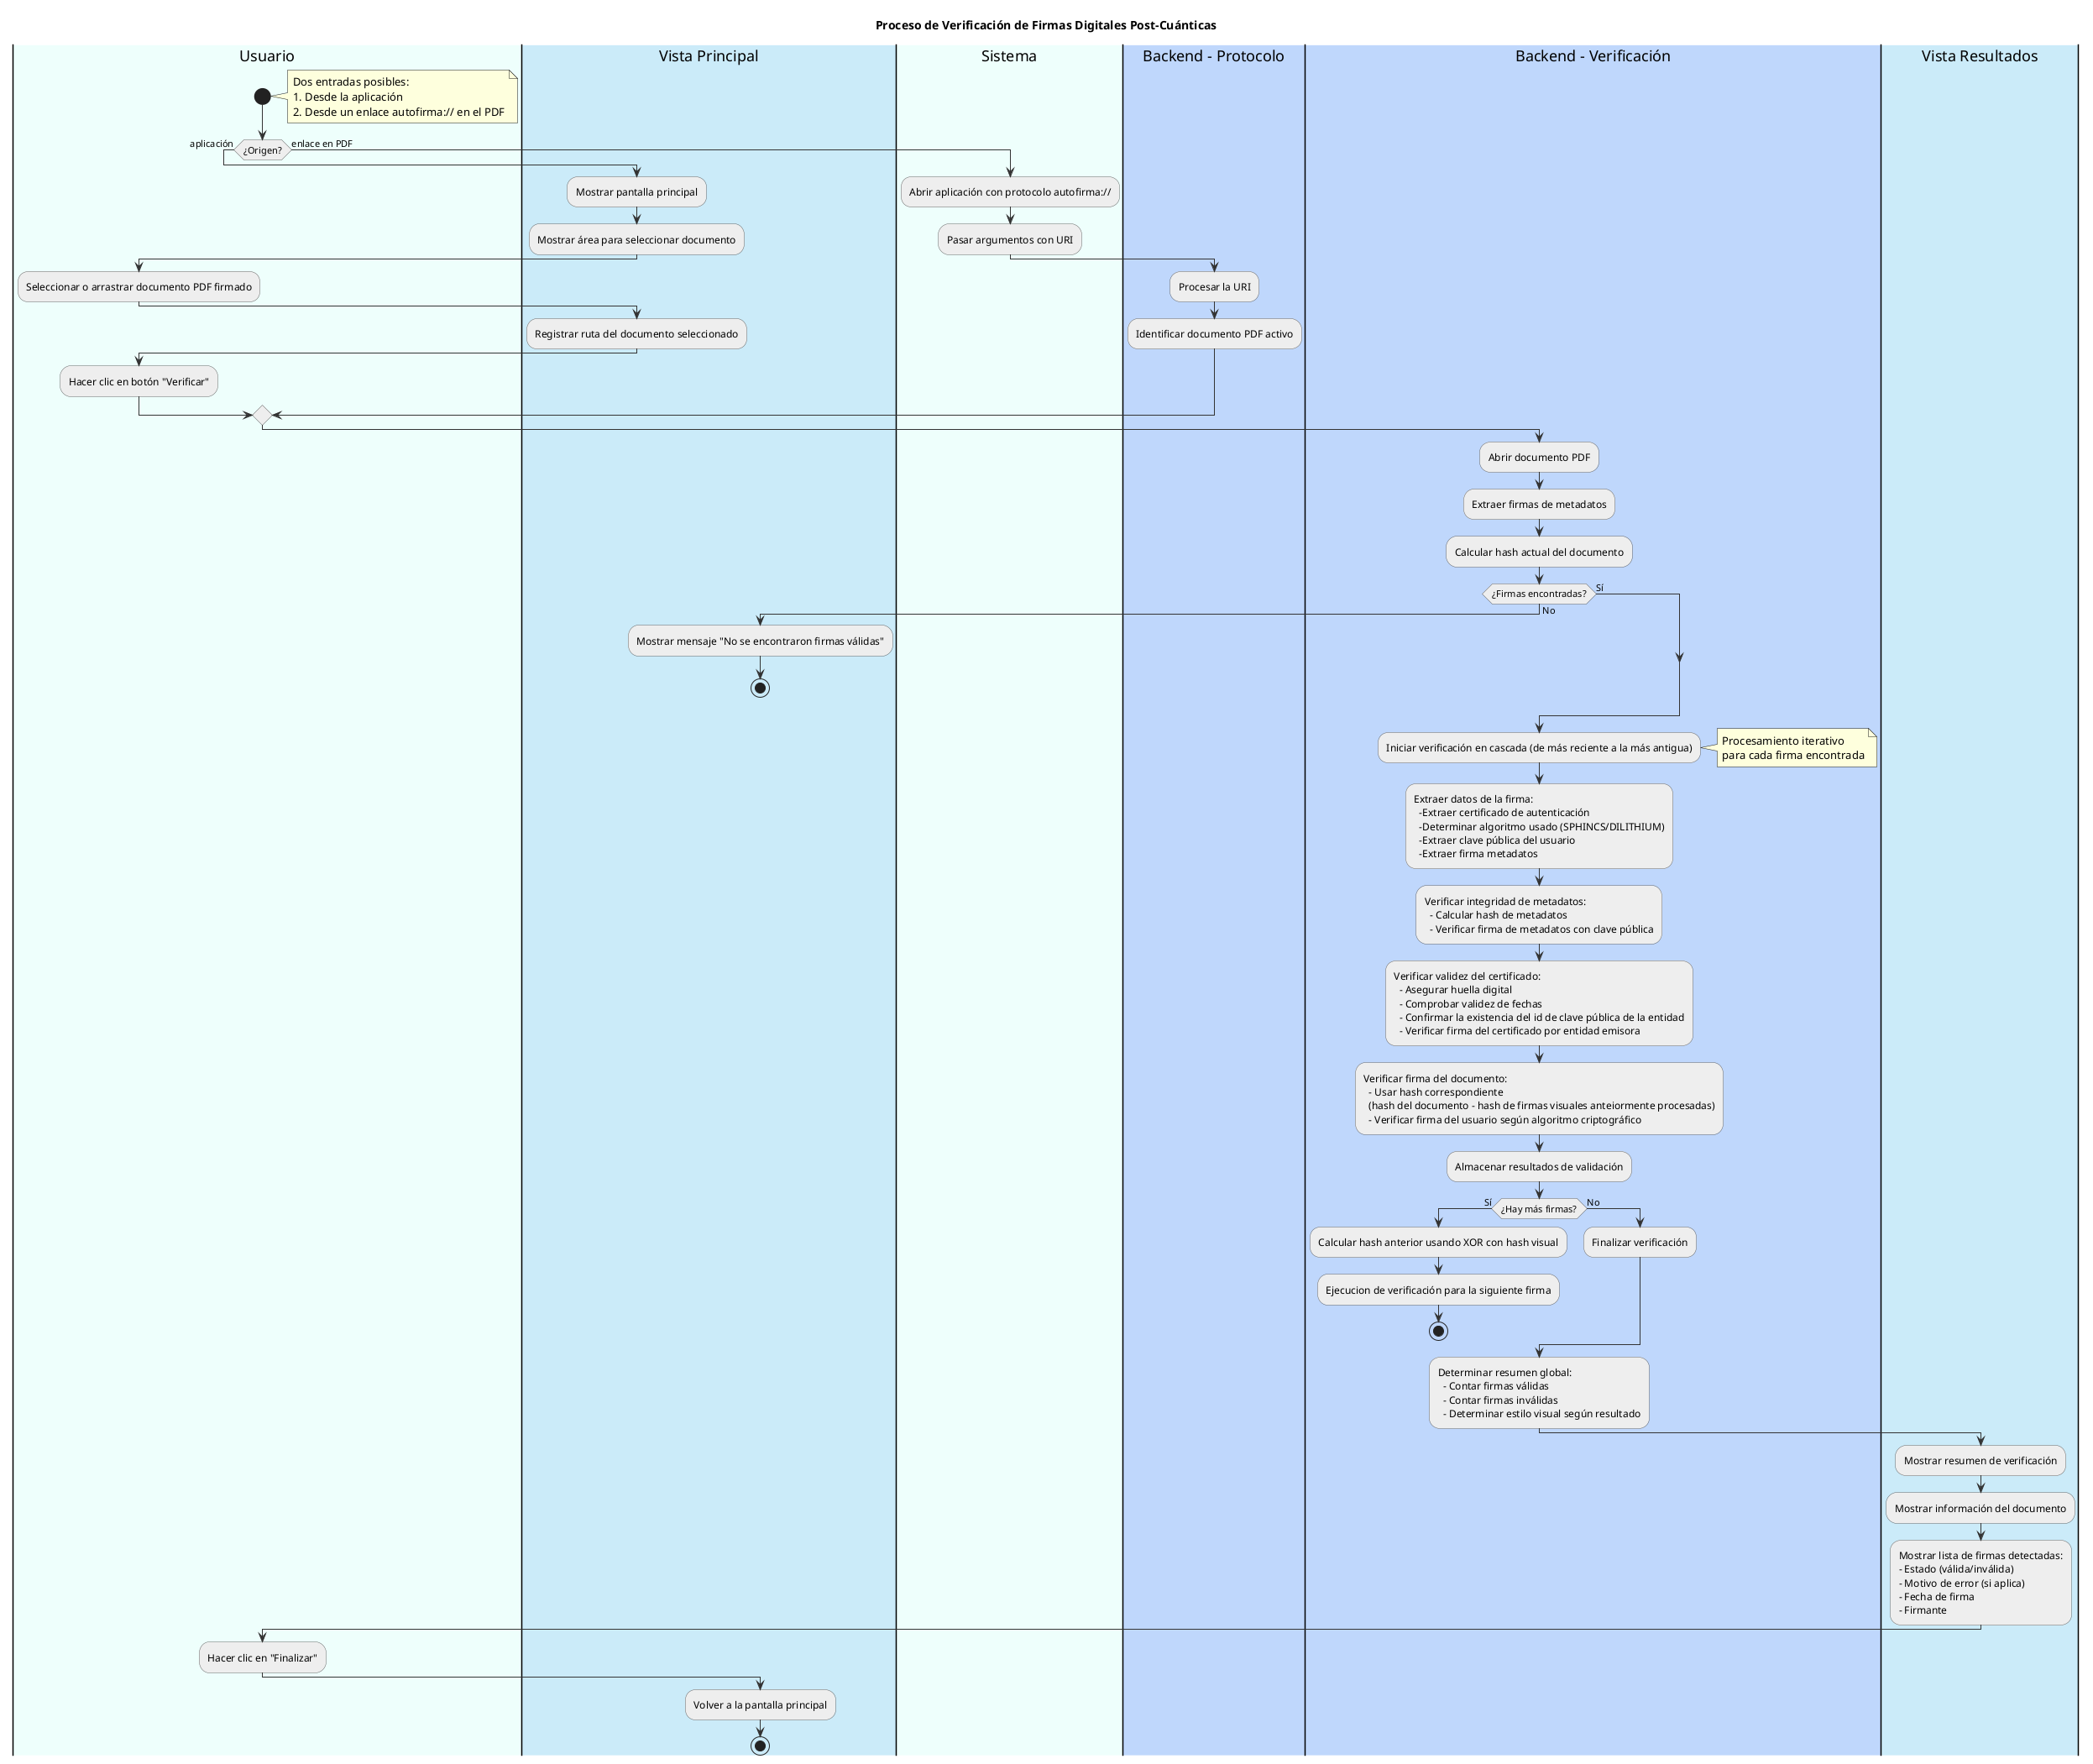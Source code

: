 @startuml Proceso de Verificación de Firmas

' Configuración visual
skinparam backgroundColor white
skinparam handwritten false
skinparam DefaultFontName Arial
skinparam ArrowColor #333333
skinparam ActivityBorderColor #666666
skinparam ActivityBackgroundColor #EEEEEE

title Proceso de Verificación de Firmas Digitales Post-Cuánticas

|Usuario|
start

note right
  Dos entradas posibles:
  1. Desde la aplicación
  2. Desde un enlace autofirma:// en el PDF
end note

if (¿Origen?) then (aplicación)
  |Vista Principal|
  :Mostrar pantalla principal;
  :Mostrar área para seleccionar documento;
  
  |#eefffc|Usuario|
  :Seleccionar o arrastrar documento PDF firmado;
  
  |Vista Principal|
  :Registrar ruta del documento seleccionado;
  
  |Usuario|
  :Hacer clic en botón "Verificar";
else (enlace en PDF)
  |#eefffc|Sistema|
  :Abrir aplicación con protocolo autofirma://;
  :Pasar argumentos con URI;
  
  |#bfd7fc|Backend - Protocolo|
  :Procesar la URI;
  :Identificar documento PDF activo;
endif

'verify_signatures(), extraer_firmas_documento()
|Backend - Verificación|
:Abrir documento PDF;
:Extraer firmas de metadatos;
:Calcular hash actual del documento;

if (¿Firmas encontradas?) then (No)
  |Vista Principal|
  :Mostrar mensaje "No se encontraron firmas válidas";
  stop
else (Sí)
endif

'verificar_firmas_cascada()
|#bfd7fc|Backend - Verificación|
:Iniciar verificación en cascada (de más reciente a la más antigua);

note right
  Procesamiento iterativo
  para cada firma encontrada
end note

label ProcesoFirma
:Extraer datos de la firma:
  -Extraer certificado de autenticación
  -Determinar algoritmo usado (SPHINCS/DILITHIUM)
  -Extraer clave pública del usuario
  -Extraer firma metadatos;

:Verificar integridad de metadatos:
  - Calcular hash de metadatos
  - Verificar firma de metadatos con clave pública;

'verificar_certificado()
:Verificar validez del certificado:
  - Asegurar huella digital
  - Comprobar validez de fechas
  - Confirmar la existencia del id de clave pública de la entidad
  - Verificar firma del certificado por entidad emisora;

:Verificar firma del documento:
  - Usar hash correspondiente 
  (hash del documento - hash de firmas visuales anteiormente procesadas)
  - Verificar firma del usuario según algoritmo criptográfico;

:Almacenar resultados de validación;

if (¿Hay más firmas?) then (Sí)
  :Calcular hash anterior usando XOR con hash visual;
  :Ejecucion de verificación para la siguiente firma;
  stop
else (No)
  :Finalizar verificación;
endif

:Determinar resumen global:
  - Contar firmas válidas
  - Contar firmas inválidas
  - Determinar estilo visual según resultado;

|#cbebf9|Vista Resultados|
:Mostrar resumen de verificación;
:Mostrar información del documento;
:Mostrar lista de firmas detectadas:
- Estado (válida/inválida)
- Motivo de error (si aplica)
- Fecha de firma
- Firmante;


|Usuario|
:Hacer clic en "Finalizar";

|#cbebf9|Vista Principal|
:Volver a la pantalla principal;

stop

@enduml
